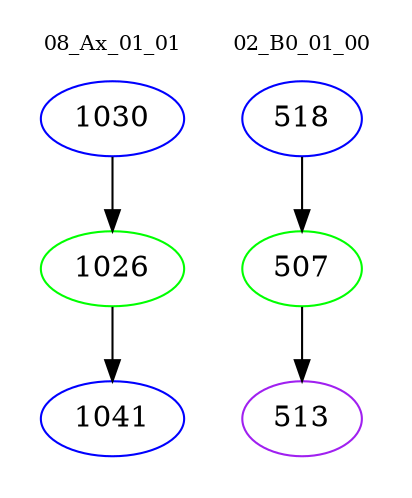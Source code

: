 digraph{
subgraph cluster_0 {
color = white
label = "08_Ax_01_01";
fontsize=10;
T0_1030 [label="1030", color="blue"]
T0_1030 -> T0_1026 [color="black"]
T0_1026 [label="1026", color="green"]
T0_1026 -> T0_1041 [color="black"]
T0_1041 [label="1041", color="blue"]
}
subgraph cluster_1 {
color = white
label = "02_B0_01_00";
fontsize=10;
T1_518 [label="518", color="blue"]
T1_518 -> T1_507 [color="black"]
T1_507 [label="507", color="green"]
T1_507 -> T1_513 [color="black"]
T1_513 [label="513", color="purple"]
}
}
